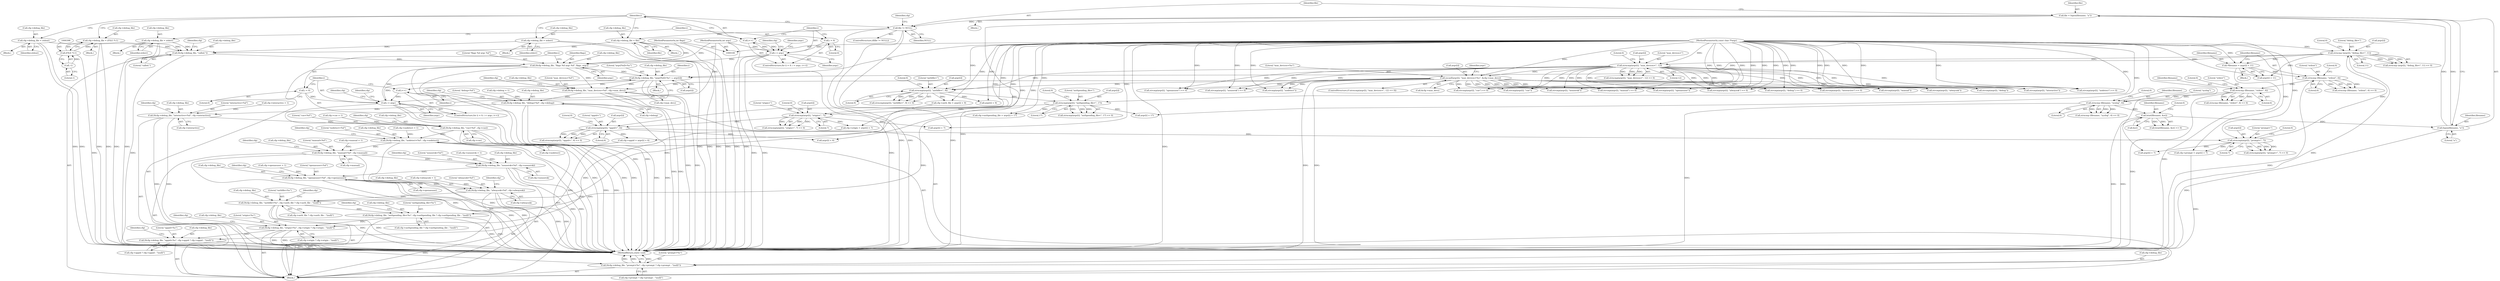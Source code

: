 digraph "0_pam-u2f_18b1914e32b74ff52000f10e97067e841e5fff62_0@array" {
"1000461" [label="(Call,D(cfg->debug_file, \"argv[%d]=%s\", i, argv[i]))"];
"1000444" [label="(Call,D(cfg->debug_file, \"flags %d argc %d\", flags, argc))"];
"1000439" [label="(Call,D(cfg->debug_file, \"called.\"))"];
"1000393" [label="(Call,cfg->debug_file = (FILE *)-1)"];
"1000397" [label="(Call,(FILE *)-1)"];
"1000399" [label="(Call,-1)"];
"1000379" [label="(Call,cfg->debug_file = stderr)"];
"1000365" [label="(Call,cfg->debug_file = stdout)"];
"1000112" [label="(Call,cfg->debug_file = stderr)"];
"1000429" [label="(Call,cfg->debug_file = file)"];
"1000425" [label="(Call,file != NULL)"];
"1000419" [label="(Call,file = fopen(filename, \"a\"))"];
"1000421" [label="(Call,fopen(filename, \"a\"))"];
"1000407" [label="(Call,lstat(filename, &st))"];
"1000387" [label="(Call,strncmp (filename, \"syslog\", 6))"];
"1000373" [label="(Call,strncmp (filename, \"stderr\", 6))"];
"1000359" [label="(Call,strncmp (filename, \"stdout\", 6))"];
"1000350" [label="(Call,*filename = argv[i] + 11)"];
"1000341" [label="(Call,strncmp (argv[i], \"debug_file=\", 11))"];
"1000323" [label="(Call,strncmp(argv[i], \"prompt=\", 7))"];
"1000305" [label="(Call,strncmp(argv[i], \"appid=\", 6))"];
"1000287" [label="(Call,strncmp(argv[i], \"origin=\", 7))"];
"1000269" [label="(Call,strncmp(argv[i], \"authpending_file=\", 17))"];
"1000251" [label="(Call,strncmp(argv[i], \"authfile=\", 9))"];
"1000103" [label="(MethodParameterIn,const char **argv)"];
"1000129" [label="(Call,strncmp(argv[i], \"max_devices=\", 12))"];
"1000136" [label="(Call,sscanf(argv[i], \"max_devices=%u\", &cfg->max_devs))"];
"1000101" [label="(MethodParameterIn,int flags)"];
"1000121" [label="(Call,i < argc)"];
"1000124" [label="(Call,i++)"];
"1000118" [label="(Call,i = 0)"];
"1000102" [label="(MethodParameterIn,int argc)"];
"1000455" [label="(Call,i < argc)"];
"1000458" [label="(Call,i++)"];
"1000461" [label="(Call,D(cfg->debug_file, \"argv[%d]=%s\", i, argv[i]))"];
"1000452" [label="(Call,i = 0)"];
"1000470" [label="(Call,D(cfg->debug_file, \"max_devices=%d\", cfg->max_devs))"];
"1000478" [label="(Call,D(cfg->debug_file, \"debug=%d\", cfg->debug))"];
"1000486" [label="(Call,D(cfg->debug_file, \"interactive=%d\", cfg->interactive))"];
"1000494" [label="(Call,D(cfg->debug_file, \"cue=%d\", cfg->cue))"];
"1000502" [label="(Call,D(cfg->debug_file, \"nodetect=%d\", cfg->nodetect))"];
"1000510" [label="(Call,D(cfg->debug_file, \"manual=%d\", cfg->manual))"];
"1000518" [label="(Call,D(cfg->debug_file, \"nouserok=%d\", cfg->nouserok))"];
"1000526" [label="(Call,D(cfg->debug_file, \"openasuser=%d\", cfg->openasuser))"];
"1000534" [label="(Call,D(cfg->debug_file, \"alwaysok=%d\", cfg->alwaysok))"];
"1000542" [label="(Call,D(cfg->debug_file, \"authfile=%s\", cfg->auth_file ? cfg->auth_file : \"(null)\"))"];
"1000555" [label="(Call,D(cfg->debug_file, \"authpending_file=%s\", cfg->authpending_file ? cfg->authpending_file : \"(null)\"))"];
"1000568" [label="(Call,D(cfg->debug_file, \"origin=%s\", cfg->origin ? cfg->origin : \"(null)\"))"];
"1000581" [label="(Call,D(cfg->debug_file, \"appid=%s\", cfg->appid ? cfg->appid : \"(null)\"))"];
"1000594" [label="(Call,D(cfg->debug_file, \"prompt=%s\", cfg->prompt ? cfg->prompt : \"(null)\"))"];
"1000120" [label="(Literal,0)"];
"1000422" [label="(Identifier,filename)"];
"1000351" [label="(Identifier,filename)"];
"1000419" [label="(Call,file = fopen(filename, \"a\"))"];
"1000433" [label="(Identifier,file)"];
"1000490" [label="(Literal,\"interactive=%d\")"];
"1000141" [label="(Call,&cfg->max_devs)"];
"1000365" [label="(Call,cfg->debug_file = stdout)"];
"1000160" [label="(Call,strcmp(argv[i], \"debug\"))"];
"1000491" [label="(Call,cfg->interactive)"];
"1000387" [label="(Call,strncmp (filename, \"syslog\", 6))"];
"1000129" [label="(Call,strncmp(argv[i], \"max_devices=\", 12))"];
"1000324" [label="(Call,argv[i])"];
"1000287" [label="(Call,strncmp(argv[i], \"origin=\", 7))"];
"1000330" [label="(Call,cfg->prompt = argv[i] + 7)"];
"1000400" [label="(Literal,1)"];
"1000327" [label="(Literal,\"prompt=\")"];
"1000518" [label="(Call,D(cfg->debug_file, \"nouserok=%d\", cfg->nouserok))"];
"1000440" [label="(Call,cfg->debug_file)"];
"1000269" [label="(Call,strncmp(argv[i], \"authpending_file=\", 17))"];
"1000479" [label="(Call,cfg->debug_file)"];
"1000448" [label="(Literal,\"flags %d argc %d\")"];
"1000406" [label="(Call,lstat(filename, &st) == 0)"];
"1000212" [label="(Call,strcmp(argv[i], \"interactive\"))"];
"1000218" [label="(Call,cfg->interactive = 1)"];
"1000431" [label="(Identifier,cfg)"];
"1000159" [label="(Call,strcmp(argv[i], \"debug\") == 0)"];
"1000262" [label="(Call,argv[i] + 9)"];
"1000255" [label="(Literal,\"authfile=\")"];
"1000186" [label="(Call,strcmp(argv[i], \"openasuser\"))"];
"1000461" [label="(Call,D(cfg->debug_file, \"argv[%d]=%s\", i, argv[i]))"];
"1000507" [label="(Call,cfg->nodetect)"];
"1000528" [label="(Identifier,cfg)"];
"1000531" [label="(Call,cfg->openasuser)"];
"1000390" [label="(Literal,6)"];
"1000377" [label="(Literal,0)"];
"1000499" [label="(Call,cfg->cue)"];
"1000523" [label="(Call,cfg->nouserok)"];
"1000454" [label="(Literal,0)"];
"1000341" [label="(Call,strncmp (argv[i], \"debug_file=\", 11))"];
"1000352" [label="(Call,argv[i] + 11)"];
"1000328" [label="(Literal,7)"];
"1000486" [label="(Call,D(cfg->debug_file, \"interactive=%d\", cfg->interactive))"];
"1000346" [label="(Literal,11)"];
"1000225" [label="(Call,strcmp(argv[i], \"cue\"))"];
"1000475" [label="(Call,cfg->max_devs)"];
"1000471" [label="(Call,cfg->debug_file)"];
"1000527" [label="(Call,cfg->debug_file)"];
"1000140" [label="(Literal,\"max_devices=%u\")"];
"1000172" [label="(Call,strcmp(argv[i], \"nouserok\") == 0)"];
"1000538" [label="(Literal,\"alwaysok=%d\")"];
"1000348" [label="(Block,)"];
"1000103" [label="(MethodParameterIn,const char **argv)"];
"1000556" [label="(Call,cfg->debug_file)"];
"1000568" [label="(Call,D(cfg->debug_file, \"origin=%s\", cfg->origin ? cfg->origin : \"(null)\"))"];
"1000427" [label="(Identifier,NULL)"];
"1000244" [label="(Call,cfg->nodetect = 1)"];
"1000409" [label="(Call,&st)"];
"1000251" [label="(Call,strncmp(argv[i], \"authfile=\", 9))"];
"1000117" [label="(ControlStructure,for (i = 0; i < argc; i++))"];
"1000573" [label="(Call,cfg->origin ? cfg->origin : \"(null)\")"];
"1000274" [label="(Literal,17)"];
"1000361" [label="(Literal,\"stdout\")"];
"1000137" [label="(Call,argv[i])"];
"1000372" [label="(Call,strncmp (filename, \"stderr\", 6) == 0)"];
"1000288" [label="(Call,argv[i])"];
"1000124" [label="(Call,i++)"];
"1000452" [label="(Call,i = 0)"];
"1000596" [label="(Identifier,cfg)"];
"1000258" [label="(Call,cfg->auth_file = argv[i] + 9)"];
"1000478" [label="(Call,D(cfg->debug_file, \"debug=%d\", cfg->debug))"];
"1000362" [label="(Literal,6)"];
"1000147" [label="(Call,strcmp(argv[i], \"manual\"))"];
"1000146" [label="(Call,strcmp(argv[i], \"manual\") == 0)"];
"1000273" [label="(Literal,\"authpending_file=\")"];
"1000375" [label="(Literal,\"stderr\")"];
"1000450" [label="(Identifier,argc)"];
"1000268" [label="(Call,strncmp(argv[i], \"authpending_file=\", 17) == 0)"];
"1000198" [label="(Call,strcmp(argv[i], \"alwaysok\") == 0)"];
"1000536" [label="(Identifier,cfg)"];
"1000449" [label="(Identifier,flags)"];
"1000323" [label="(Call,strncmp(argv[i], \"prompt=\", 7))"];
"1000306" [label="(Call,argv[i])"];
"1000122" [label="(Identifier,i)"];
"1000224" [label="(Call,strcmp(argv[i], \"cue\") == 0)"];
"1000127" [label="(ControlStructure,if (strncmp(argv[i], \"max_devices=\", 12) == 0))"];
"1000555" [label="(Call,D(cfg->debug_file, \"authpending_file=%s\", cfg->authpending_file ? cfg->authpending_file : \"(null)\"))"];
"1000474" [label="(Literal,\"max_devices=%d\")"];
"1000543" [label="(Call,cfg->debug_file)"];
"1000380" [label="(Call,cfg->debug_file)"];
"1000408" [label="(Identifier,filename)"];
"1000342" [label="(Call,argv[i])"];
"1000311" [label="(Literal,0)"];
"1000304" [label="(Call,strncmp(argv[i], \"appid=\", 6) == 0)"];
"1000292" [label="(Literal,7)"];
"1000270" [label="(Call,argv[i])"];
"1000275" [label="(Literal,0)"];
"1000544" [label="(Identifier,cfg)"];
"1000535" [label="(Call,cfg->debug_file)"];
"1000360" [label="(Identifier,filename)"];
"1000526" [label="(Call,D(cfg->debug_file, \"openasuser=%d\", cfg->openasuser))"];
"1000286" [label="(Call,strncmp(argv[i], \"origin=\", 7) == 0)"];
"1000166" [label="(Call,cfg->debug = 1)"];
"1000496" [label="(Identifier,cfg)"];
"1000520" [label="(Identifier,cfg)"];
"1000359" [label="(Call,strncmp (filename, \"stdout\", 6))"];
"1000546" [label="(Literal,\"authfile=%s\")"];
"1000581" [label="(Call,D(cfg->debug_file, \"appid=%s\", cfg->appid ? cfg->appid : \"(null)\"))"];
"1000522" [label="(Literal,\"nouserok=%d\")"];
"1000498" [label="(Literal,\"cue=%d\")"];
"1000173" [label="(Call,strcmp(argv[i], \"nouserok\"))"];
"1000128" [label="(Call,strncmp(argv[i], \"max_devices=\", 12) == 0)"];
"1000511" [label="(Call,cfg->debug_file)"];
"1000376" [label="(Literal,6)"];
"1000470" [label="(Call,D(cfg->debug_file, \"max_devices=%d\", cfg->max_devs))"];
"1000113" [label="(Call,cfg->debug_file)"];
"1000428" [label="(Block,)"];
"1000134" [label="(Literal,12)"];
"1000322" [label="(Call,strncmp(argv[i], \"prompt=\", 7) == 0)"];
"1000386" [label="(Call,strncmp (filename, \"syslog\", 6) == 0)"];
"1000515" [label="(Call,cfg->manual)"];
"1000280" [label="(Call,argv[i] + 17)"];
"1000502" [label="(Call,D(cfg->debug_file, \"nodetect=%d\", cfg->nodetect))"];
"1000425" [label="(Call,file != NULL)"];
"1000514" [label="(Literal,\"manual=%d\")"];
"1000423" [label="(Literal,\"a\")"];
"1000334" [label="(Call,argv[i] + 7)"];
"1000309" [label="(Literal,\"appid=\")"];
"1000559" [label="(Literal,\"authpending_file=%s\")"];
"1000399" [label="(Call,-1)"];
"1000488" [label="(Identifier,cfg)"];
"1000347" [label="(Literal,0)"];
"1000569" [label="(Call,cfg->debug_file)"];
"1000594" [label="(Call,D(cfg->debug_file, \"prompt=%s\", cfg->prompt ? cfg->prompt : \"(null)\"))"];
"1000436" [label="(Identifier,cfg)"];
"1000472" [label="(Identifier,cfg)"];
"1000458" [label="(Call,i++)"];
"1000389" [label="(Literal,\"syslog\")"];
"1000316" [label="(Call,argv[i] + 6)"];
"1000421" [label="(Call,fopen(filename, \"a\"))"];
"1000305" [label="(Call,strncmp(argv[i], \"appid=\", 6))"];
"1000252" [label="(Call,argv[i])"];
"1000460" [label="(Block,)"];
"1000482" [label="(Literal,\"debug=%d\")"];
"1000430" [label="(Call,cfg->debug_file)"];
"1000504" [label="(Identifier,cfg)"];
"1000394" [label="(Call,cfg->debug_file)"];
"1000153" [label="(Call,cfg->manual = 1)"];
"1000466" [label="(Identifier,i)"];
"1000572" [label="(Literal,\"origin=%s\")"];
"1000443" [label="(Literal,\"called.\")"];
"1000451" [label="(ControlStructure,for (i = 0; i < argc; i++))"];
"1000294" [label="(Call,cfg->origin = argv[i] + 7)"];
"1000446" [label="(Identifier,cfg)"];
"1000383" [label="(Identifier,stderr)"];
"1000364" [label="(Block,)"];
"1000373" [label="(Call,strncmp (filename, \"stderr\", 6))"];
"1000340" [label="(Call,strncmp (argv[i], \"debug_file=\", 11) == 0)"];
"1000542" [label="(Call,D(cfg->debug_file, \"authfile=%s\", cfg->auth_file ? cfg->auth_file : \"(null)\"))"];
"1000192" [label="(Call,cfg->openasuser = 1)"];
"1000607" [label="(MethodReturn,static void)"];
"1000231" [label="(Call,cfg->cue = 1)"];
"1000112" [label="(Call,cfg->debug_file = stderr)"];
"1000438" [label="(Block,)"];
"1000510" [label="(Call,D(cfg->debug_file, \"manual=%d\", cfg->manual))"];
"1000512" [label="(Identifier,cfg)"];
"1000105" [label="(Block,)"];
"1000480" [label="(Identifier,cfg)"];
"1000595" [label="(Call,cfg->debug_file)"];
"1000257" [label="(Literal,0)"];
"1000557" [label="(Identifier,cfg)"];
"1000424" [label="(ControlStructure,if(file != NULL))"];
"1000391" [label="(Literal,0)"];
"1000453" [label="(Identifier,i)"];
"1000131" [label="(Identifier,argv)"];
"1000429" [label="(Call,cfg->debug_file = file)"];
"1000444" [label="(Call,D(cfg->debug_file, \"flags %d argc %d\", flags, argc))"];
"1000363" [label="(Literal,0)"];
"1000583" [label="(Identifier,cfg)"];
"1000457" [label="(Identifier,argc)"];
"1000397" [label="(Call,(FILE *)-1)"];
"1000586" [label="(Call,cfg->appid ? cfg->appid : \"(null)\")"];
"1000598" [label="(Literal,\"prompt=%s\")"];
"1000123" [label="(Identifier,argc)"];
"1000179" [label="(Call,cfg->nouserok = 1)"];
"1000298" [label="(Call,argv[i] + 7)"];
"1000256" [label="(Literal,9)"];
"1000237" [label="(Call,strcmp(argv[i], \"nodetect\") == 0)"];
"1000439" [label="(Call,D(cfg->debug_file, \"called.\"))"];
"1000455" [label="(Call,i < argc)"];
"1000445" [label="(Call,cfg->debug_file)"];
"1000459" [label="(Identifier,i)"];
"1000530" [label="(Literal,\"openasuser=%d\")"];
"1000369" [label="(Identifier,stdout)"];
"1000135" [label="(Literal,0)"];
"1000205" [label="(Call,cfg->alwaysok = 1)"];
"1000456" [label="(Identifier,i)"];
"1000185" [label="(Call,strcmp(argv[i], \"openasuser\") == 0)"];
"1000130" [label="(Call,argv[i])"];
"1000312" [label="(Call,cfg->appid = argv[i] + 6)"];
"1000465" [label="(Literal,\"argv[%d]=%s\")"];
"1000539" [label="(Call,cfg->alwaysok)"];
"1000238" [label="(Call,strcmp(argv[i], \"nodetect\"))"];
"1000570" [label="(Identifier,cfg)"];
"1000250" [label="(Call,strncmp(argv[i], \"authfile=\", 9) == 0)"];
"1000149" [label="(Identifier,argv)"];
"1000102" [label="(MethodParameterIn,int argc)"];
"1000121" [label="(Call,i < argc)"];
"1000211" [label="(Call,strcmp(argv[i], \"interactive\") == 0)"];
"1000467" [label="(Call,argv[i])"];
"1000291" [label="(Literal,\"origin=\")"];
"1000494" [label="(Call,D(cfg->debug_file, \"cue=%d\", cfg->cue))"];
"1000483" [label="(Call,cfg->debug)"];
"1000599" [label="(Call,cfg->prompt ? cfg->prompt : \"(null)\")"];
"1000462" [label="(Call,cfg->debug_file)"];
"1000519" [label="(Call,cfg->debug_file)"];
"1000329" [label="(Literal,0)"];
"1000101" [label="(MethodParameterIn,int flags)"];
"1000276" [label="(Call,cfg->authpending_file = argv[i] + 17)"];
"1000118" [label="(Call,i = 0)"];
"1000119" [label="(Identifier,i)"];
"1000393" [label="(Call,cfg->debug_file = (FILE *)-1)"];
"1000392" [label="(Block,)"];
"1000374" [label="(Identifier,filename)"];
"1000506" [label="(Literal,\"nodetect=%d\")"];
"1000125" [label="(Identifier,i)"];
"1000388" [label="(Identifier,filename)"];
"1000358" [label="(Call,strncmp (filename, \"stdout\", 6) == 0)"];
"1000418" [label="(Block,)"];
"1000407" [label="(Call,lstat(filename, &st))"];
"1000310" [label="(Literal,6)"];
"1000136" [label="(Call,sscanf(argv[i], \"max_devices=%u\", &cfg->max_devs))"];
"1000463" [label="(Identifier,cfg)"];
"1000350" [label="(Call,*filename = argv[i] + 11)"];
"1000534" [label="(Call,D(cfg->debug_file, \"alwaysok=%d\", cfg->alwaysok))"];
"1000560" [label="(Call,cfg->authpending_file ? cfg->authpending_file : \"(null)\")"];
"1000293" [label="(Literal,0)"];
"1000503" [label="(Call,cfg->debug_file)"];
"1000379" [label="(Call,cfg->debug_file = stderr)"];
"1000378" [label="(Block,)"];
"1000547" [label="(Call,cfg->auth_file ? cfg->auth_file : \"(null)\")"];
"1000345" [label="(Literal,\"debug_file=\")"];
"1000116" [label="(Identifier,stderr)"];
"1000133" [label="(Literal,\"max_devices=\")"];
"1000426" [label="(Identifier,file)"];
"1000199" [label="(Call,strcmp(argv[i], \"alwaysok\"))"];
"1000585" [label="(Literal,\"appid=%s\")"];
"1000366" [label="(Call,cfg->debug_file)"];
"1000420" [label="(Identifier,file)"];
"1000487" [label="(Call,cfg->debug_file)"];
"1000582" [label="(Call,cfg->debug_file)"];
"1000495" [label="(Call,cfg->debug_file)"];
"1000411" [label="(Literal,0)"];
"1000461" -> "1000460"  [label="AST: "];
"1000461" -> "1000467"  [label="CFG: "];
"1000462" -> "1000461"  [label="AST: "];
"1000465" -> "1000461"  [label="AST: "];
"1000466" -> "1000461"  [label="AST: "];
"1000467" -> "1000461"  [label="AST: "];
"1000459" -> "1000461"  [label="CFG: "];
"1000461" -> "1000607"  [label="DDG: "];
"1000461" -> "1000607"  [label="DDG: "];
"1000461" -> "1000458"  [label="DDG: "];
"1000444" -> "1000461"  [label="DDG: "];
"1000455" -> "1000461"  [label="DDG: "];
"1000341" -> "1000461"  [label="DDG: "];
"1000103" -> "1000461"  [label="DDG: "];
"1000461" -> "1000470"  [label="DDG: "];
"1000444" -> "1000438"  [label="AST: "];
"1000444" -> "1000450"  [label="CFG: "];
"1000445" -> "1000444"  [label="AST: "];
"1000448" -> "1000444"  [label="AST: "];
"1000449" -> "1000444"  [label="AST: "];
"1000450" -> "1000444"  [label="AST: "];
"1000453" -> "1000444"  [label="CFG: "];
"1000444" -> "1000607"  [label="DDG: "];
"1000444" -> "1000607"  [label="DDG: "];
"1000439" -> "1000444"  [label="DDG: "];
"1000101" -> "1000444"  [label="DDG: "];
"1000121" -> "1000444"  [label="DDG: "];
"1000102" -> "1000444"  [label="DDG: "];
"1000444" -> "1000455"  [label="DDG: "];
"1000444" -> "1000470"  [label="DDG: "];
"1000439" -> "1000438"  [label="AST: "];
"1000439" -> "1000443"  [label="CFG: "];
"1000440" -> "1000439"  [label="AST: "];
"1000443" -> "1000439"  [label="AST: "];
"1000446" -> "1000439"  [label="CFG: "];
"1000439" -> "1000607"  [label="DDG: "];
"1000393" -> "1000439"  [label="DDG: "];
"1000379" -> "1000439"  [label="DDG: "];
"1000365" -> "1000439"  [label="DDG: "];
"1000112" -> "1000439"  [label="DDG: "];
"1000429" -> "1000439"  [label="DDG: "];
"1000393" -> "1000392"  [label="AST: "];
"1000393" -> "1000397"  [label="CFG: "];
"1000394" -> "1000393"  [label="AST: "];
"1000397" -> "1000393"  [label="AST: "];
"1000125" -> "1000393"  [label="CFG: "];
"1000393" -> "1000607"  [label="DDG: "];
"1000393" -> "1000607"  [label="DDG: "];
"1000397" -> "1000393"  [label="DDG: "];
"1000397" -> "1000399"  [label="CFG: "];
"1000398" -> "1000397"  [label="AST: "];
"1000399" -> "1000397"  [label="AST: "];
"1000397" -> "1000607"  [label="DDG: "];
"1000399" -> "1000397"  [label="DDG: "];
"1000399" -> "1000400"  [label="CFG: "];
"1000400" -> "1000399"  [label="AST: "];
"1000379" -> "1000378"  [label="AST: "];
"1000379" -> "1000383"  [label="CFG: "];
"1000380" -> "1000379"  [label="AST: "];
"1000383" -> "1000379"  [label="AST: "];
"1000125" -> "1000379"  [label="CFG: "];
"1000379" -> "1000607"  [label="DDG: "];
"1000379" -> "1000607"  [label="DDG: "];
"1000365" -> "1000364"  [label="AST: "];
"1000365" -> "1000369"  [label="CFG: "];
"1000366" -> "1000365"  [label="AST: "];
"1000369" -> "1000365"  [label="AST: "];
"1000125" -> "1000365"  [label="CFG: "];
"1000365" -> "1000607"  [label="DDG: "];
"1000365" -> "1000607"  [label="DDG: "];
"1000112" -> "1000105"  [label="AST: "];
"1000112" -> "1000116"  [label="CFG: "];
"1000113" -> "1000112"  [label="AST: "];
"1000116" -> "1000112"  [label="AST: "];
"1000119" -> "1000112"  [label="CFG: "];
"1000112" -> "1000607"  [label="DDG: "];
"1000112" -> "1000607"  [label="DDG: "];
"1000429" -> "1000428"  [label="AST: "];
"1000429" -> "1000433"  [label="CFG: "];
"1000430" -> "1000429"  [label="AST: "];
"1000433" -> "1000429"  [label="AST: "];
"1000125" -> "1000429"  [label="CFG: "];
"1000429" -> "1000607"  [label="DDG: "];
"1000429" -> "1000607"  [label="DDG: "];
"1000425" -> "1000429"  [label="DDG: "];
"1000425" -> "1000424"  [label="AST: "];
"1000425" -> "1000427"  [label="CFG: "];
"1000426" -> "1000425"  [label="AST: "];
"1000427" -> "1000425"  [label="AST: "];
"1000431" -> "1000425"  [label="CFG: "];
"1000125" -> "1000425"  [label="CFG: "];
"1000425" -> "1000607"  [label="DDG: "];
"1000425" -> "1000607"  [label="DDG: "];
"1000425" -> "1000607"  [label="DDG: "];
"1000419" -> "1000425"  [label="DDG: "];
"1000419" -> "1000418"  [label="AST: "];
"1000419" -> "1000421"  [label="CFG: "];
"1000420" -> "1000419"  [label="AST: "];
"1000421" -> "1000419"  [label="AST: "];
"1000426" -> "1000419"  [label="CFG: "];
"1000419" -> "1000607"  [label="DDG: "];
"1000421" -> "1000419"  [label="DDG: "];
"1000421" -> "1000419"  [label="DDG: "];
"1000421" -> "1000423"  [label="CFG: "];
"1000422" -> "1000421"  [label="AST: "];
"1000423" -> "1000421"  [label="AST: "];
"1000421" -> "1000607"  [label="DDG: "];
"1000407" -> "1000421"  [label="DDG: "];
"1000407" -> "1000406"  [label="AST: "];
"1000407" -> "1000409"  [label="CFG: "];
"1000408" -> "1000407"  [label="AST: "];
"1000409" -> "1000407"  [label="AST: "];
"1000411" -> "1000407"  [label="CFG: "];
"1000407" -> "1000607"  [label="DDG: "];
"1000407" -> "1000607"  [label="DDG: "];
"1000407" -> "1000406"  [label="DDG: "];
"1000407" -> "1000406"  [label="DDG: "];
"1000387" -> "1000407"  [label="DDG: "];
"1000387" -> "1000386"  [label="AST: "];
"1000387" -> "1000390"  [label="CFG: "];
"1000388" -> "1000387"  [label="AST: "];
"1000389" -> "1000387"  [label="AST: "];
"1000390" -> "1000387"  [label="AST: "];
"1000391" -> "1000387"  [label="CFG: "];
"1000387" -> "1000607"  [label="DDG: "];
"1000387" -> "1000386"  [label="DDG: "];
"1000387" -> "1000386"  [label="DDG: "];
"1000387" -> "1000386"  [label="DDG: "];
"1000373" -> "1000387"  [label="DDG: "];
"1000373" -> "1000372"  [label="AST: "];
"1000373" -> "1000376"  [label="CFG: "];
"1000374" -> "1000373"  [label="AST: "];
"1000375" -> "1000373"  [label="AST: "];
"1000376" -> "1000373"  [label="AST: "];
"1000377" -> "1000373"  [label="CFG: "];
"1000373" -> "1000607"  [label="DDG: "];
"1000373" -> "1000372"  [label="DDG: "];
"1000373" -> "1000372"  [label="DDG: "];
"1000373" -> "1000372"  [label="DDG: "];
"1000359" -> "1000373"  [label="DDG: "];
"1000359" -> "1000358"  [label="AST: "];
"1000359" -> "1000362"  [label="CFG: "];
"1000360" -> "1000359"  [label="AST: "];
"1000361" -> "1000359"  [label="AST: "];
"1000362" -> "1000359"  [label="AST: "];
"1000363" -> "1000359"  [label="CFG: "];
"1000359" -> "1000607"  [label="DDG: "];
"1000359" -> "1000358"  [label="DDG: "];
"1000359" -> "1000358"  [label="DDG: "];
"1000359" -> "1000358"  [label="DDG: "];
"1000350" -> "1000359"  [label="DDG: "];
"1000350" -> "1000348"  [label="AST: "];
"1000350" -> "1000352"  [label="CFG: "];
"1000351" -> "1000350"  [label="AST: "];
"1000352" -> "1000350"  [label="AST: "];
"1000360" -> "1000350"  [label="CFG: "];
"1000350" -> "1000607"  [label="DDG: "];
"1000341" -> "1000350"  [label="DDG: "];
"1000103" -> "1000350"  [label="DDG: "];
"1000341" -> "1000340"  [label="AST: "];
"1000341" -> "1000346"  [label="CFG: "];
"1000342" -> "1000341"  [label="AST: "];
"1000345" -> "1000341"  [label="AST: "];
"1000346" -> "1000341"  [label="AST: "];
"1000347" -> "1000341"  [label="CFG: "];
"1000341" -> "1000607"  [label="DDG: "];
"1000341" -> "1000129"  [label="DDG: "];
"1000341" -> "1000340"  [label="DDG: "];
"1000341" -> "1000340"  [label="DDG: "];
"1000341" -> "1000340"  [label="DDG: "];
"1000323" -> "1000341"  [label="DDG: "];
"1000103" -> "1000341"  [label="DDG: "];
"1000341" -> "1000352"  [label="DDG: "];
"1000323" -> "1000322"  [label="AST: "];
"1000323" -> "1000328"  [label="CFG: "];
"1000324" -> "1000323"  [label="AST: "];
"1000327" -> "1000323"  [label="AST: "];
"1000328" -> "1000323"  [label="AST: "];
"1000329" -> "1000323"  [label="CFG: "];
"1000323" -> "1000322"  [label="DDG: "];
"1000323" -> "1000322"  [label="DDG: "];
"1000323" -> "1000322"  [label="DDG: "];
"1000305" -> "1000323"  [label="DDG: "];
"1000103" -> "1000323"  [label="DDG: "];
"1000323" -> "1000330"  [label="DDG: "];
"1000323" -> "1000334"  [label="DDG: "];
"1000305" -> "1000304"  [label="AST: "];
"1000305" -> "1000310"  [label="CFG: "];
"1000306" -> "1000305"  [label="AST: "];
"1000309" -> "1000305"  [label="AST: "];
"1000310" -> "1000305"  [label="AST: "];
"1000311" -> "1000305"  [label="CFG: "];
"1000305" -> "1000304"  [label="DDG: "];
"1000305" -> "1000304"  [label="DDG: "];
"1000305" -> "1000304"  [label="DDG: "];
"1000287" -> "1000305"  [label="DDG: "];
"1000103" -> "1000305"  [label="DDG: "];
"1000305" -> "1000312"  [label="DDG: "];
"1000305" -> "1000316"  [label="DDG: "];
"1000287" -> "1000286"  [label="AST: "];
"1000287" -> "1000292"  [label="CFG: "];
"1000288" -> "1000287"  [label="AST: "];
"1000291" -> "1000287"  [label="AST: "];
"1000292" -> "1000287"  [label="AST: "];
"1000293" -> "1000287"  [label="CFG: "];
"1000287" -> "1000286"  [label="DDG: "];
"1000287" -> "1000286"  [label="DDG: "];
"1000287" -> "1000286"  [label="DDG: "];
"1000269" -> "1000287"  [label="DDG: "];
"1000103" -> "1000287"  [label="DDG: "];
"1000287" -> "1000294"  [label="DDG: "];
"1000287" -> "1000298"  [label="DDG: "];
"1000269" -> "1000268"  [label="AST: "];
"1000269" -> "1000274"  [label="CFG: "];
"1000270" -> "1000269"  [label="AST: "];
"1000273" -> "1000269"  [label="AST: "];
"1000274" -> "1000269"  [label="AST: "];
"1000275" -> "1000269"  [label="CFG: "];
"1000269" -> "1000268"  [label="DDG: "];
"1000269" -> "1000268"  [label="DDG: "];
"1000269" -> "1000268"  [label="DDG: "];
"1000251" -> "1000269"  [label="DDG: "];
"1000103" -> "1000269"  [label="DDG: "];
"1000269" -> "1000276"  [label="DDG: "];
"1000269" -> "1000280"  [label="DDG: "];
"1000251" -> "1000250"  [label="AST: "];
"1000251" -> "1000256"  [label="CFG: "];
"1000252" -> "1000251"  [label="AST: "];
"1000255" -> "1000251"  [label="AST: "];
"1000256" -> "1000251"  [label="AST: "];
"1000257" -> "1000251"  [label="CFG: "];
"1000251" -> "1000250"  [label="DDG: "];
"1000251" -> "1000250"  [label="DDG: "];
"1000251" -> "1000250"  [label="DDG: "];
"1000103" -> "1000251"  [label="DDG: "];
"1000129" -> "1000251"  [label="DDG: "];
"1000136" -> "1000251"  [label="DDG: "];
"1000251" -> "1000258"  [label="DDG: "];
"1000251" -> "1000262"  [label="DDG: "];
"1000103" -> "1000100"  [label="AST: "];
"1000103" -> "1000607"  [label="DDG: "];
"1000103" -> "1000129"  [label="DDG: "];
"1000103" -> "1000136"  [label="DDG: "];
"1000103" -> "1000146"  [label="DDG: "];
"1000103" -> "1000147"  [label="DDG: "];
"1000103" -> "1000159"  [label="DDG: "];
"1000103" -> "1000160"  [label="DDG: "];
"1000103" -> "1000172"  [label="DDG: "];
"1000103" -> "1000173"  [label="DDG: "];
"1000103" -> "1000185"  [label="DDG: "];
"1000103" -> "1000186"  [label="DDG: "];
"1000103" -> "1000198"  [label="DDG: "];
"1000103" -> "1000199"  [label="DDG: "];
"1000103" -> "1000211"  [label="DDG: "];
"1000103" -> "1000212"  [label="DDG: "];
"1000103" -> "1000224"  [label="DDG: "];
"1000103" -> "1000225"  [label="DDG: "];
"1000103" -> "1000237"  [label="DDG: "];
"1000103" -> "1000238"  [label="DDG: "];
"1000103" -> "1000258"  [label="DDG: "];
"1000103" -> "1000262"  [label="DDG: "];
"1000103" -> "1000276"  [label="DDG: "];
"1000103" -> "1000280"  [label="DDG: "];
"1000103" -> "1000294"  [label="DDG: "];
"1000103" -> "1000298"  [label="DDG: "];
"1000103" -> "1000312"  [label="DDG: "];
"1000103" -> "1000316"  [label="DDG: "];
"1000103" -> "1000330"  [label="DDG: "];
"1000103" -> "1000334"  [label="DDG: "];
"1000103" -> "1000352"  [label="DDG: "];
"1000129" -> "1000128"  [label="AST: "];
"1000129" -> "1000134"  [label="CFG: "];
"1000130" -> "1000129"  [label="AST: "];
"1000133" -> "1000129"  [label="AST: "];
"1000134" -> "1000129"  [label="AST: "];
"1000135" -> "1000129"  [label="CFG: "];
"1000129" -> "1000128"  [label="DDG: "];
"1000129" -> "1000128"  [label="DDG: "];
"1000129" -> "1000128"  [label="DDG: "];
"1000129" -> "1000136"  [label="DDG: "];
"1000129" -> "1000146"  [label="DDG: "];
"1000129" -> "1000147"  [label="DDG: "];
"1000129" -> "1000159"  [label="DDG: "];
"1000129" -> "1000160"  [label="DDG: "];
"1000129" -> "1000172"  [label="DDG: "];
"1000129" -> "1000173"  [label="DDG: "];
"1000129" -> "1000185"  [label="DDG: "];
"1000129" -> "1000186"  [label="DDG: "];
"1000129" -> "1000198"  [label="DDG: "];
"1000129" -> "1000199"  [label="DDG: "];
"1000129" -> "1000211"  [label="DDG: "];
"1000129" -> "1000212"  [label="DDG: "];
"1000129" -> "1000224"  [label="DDG: "];
"1000129" -> "1000225"  [label="DDG: "];
"1000129" -> "1000237"  [label="DDG: "];
"1000129" -> "1000238"  [label="DDG: "];
"1000136" -> "1000127"  [label="AST: "];
"1000136" -> "1000141"  [label="CFG: "];
"1000137" -> "1000136"  [label="AST: "];
"1000140" -> "1000136"  [label="AST: "];
"1000141" -> "1000136"  [label="AST: "];
"1000149" -> "1000136"  [label="CFG: "];
"1000136" -> "1000607"  [label="DDG: "];
"1000136" -> "1000607"  [label="DDG: "];
"1000136" -> "1000146"  [label="DDG: "];
"1000136" -> "1000147"  [label="DDG: "];
"1000136" -> "1000159"  [label="DDG: "];
"1000136" -> "1000160"  [label="DDG: "];
"1000136" -> "1000172"  [label="DDG: "];
"1000136" -> "1000173"  [label="DDG: "];
"1000136" -> "1000185"  [label="DDG: "];
"1000136" -> "1000186"  [label="DDG: "];
"1000136" -> "1000198"  [label="DDG: "];
"1000136" -> "1000199"  [label="DDG: "];
"1000136" -> "1000211"  [label="DDG: "];
"1000136" -> "1000212"  [label="DDG: "];
"1000136" -> "1000224"  [label="DDG: "];
"1000136" -> "1000225"  [label="DDG: "];
"1000136" -> "1000237"  [label="DDG: "];
"1000136" -> "1000238"  [label="DDG: "];
"1000136" -> "1000470"  [label="DDG: "];
"1000101" -> "1000100"  [label="AST: "];
"1000101" -> "1000607"  [label="DDG: "];
"1000121" -> "1000117"  [label="AST: "];
"1000121" -> "1000123"  [label="CFG: "];
"1000122" -> "1000121"  [label="AST: "];
"1000123" -> "1000121"  [label="AST: "];
"1000131" -> "1000121"  [label="CFG: "];
"1000436" -> "1000121"  [label="CFG: "];
"1000121" -> "1000607"  [label="DDG: "];
"1000121" -> "1000607"  [label="DDG: "];
"1000121" -> "1000607"  [label="DDG: "];
"1000124" -> "1000121"  [label="DDG: "];
"1000118" -> "1000121"  [label="DDG: "];
"1000102" -> "1000121"  [label="DDG: "];
"1000121" -> "1000124"  [label="DDG: "];
"1000124" -> "1000117"  [label="AST: "];
"1000124" -> "1000125"  [label="CFG: "];
"1000125" -> "1000124"  [label="AST: "];
"1000122" -> "1000124"  [label="CFG: "];
"1000118" -> "1000117"  [label="AST: "];
"1000118" -> "1000120"  [label="CFG: "];
"1000119" -> "1000118"  [label="AST: "];
"1000120" -> "1000118"  [label="AST: "];
"1000122" -> "1000118"  [label="CFG: "];
"1000102" -> "1000100"  [label="AST: "];
"1000102" -> "1000607"  [label="DDG: "];
"1000102" -> "1000455"  [label="DDG: "];
"1000455" -> "1000451"  [label="AST: "];
"1000455" -> "1000457"  [label="CFG: "];
"1000456" -> "1000455"  [label="AST: "];
"1000457" -> "1000455"  [label="AST: "];
"1000463" -> "1000455"  [label="CFG: "];
"1000472" -> "1000455"  [label="CFG: "];
"1000455" -> "1000607"  [label="DDG: "];
"1000455" -> "1000607"  [label="DDG: "];
"1000455" -> "1000607"  [label="DDG: "];
"1000458" -> "1000455"  [label="DDG: "];
"1000452" -> "1000455"  [label="DDG: "];
"1000458" -> "1000451"  [label="AST: "];
"1000458" -> "1000459"  [label="CFG: "];
"1000459" -> "1000458"  [label="AST: "];
"1000456" -> "1000458"  [label="CFG: "];
"1000452" -> "1000451"  [label="AST: "];
"1000452" -> "1000454"  [label="CFG: "];
"1000453" -> "1000452"  [label="AST: "];
"1000454" -> "1000452"  [label="AST: "];
"1000456" -> "1000452"  [label="CFG: "];
"1000470" -> "1000438"  [label="AST: "];
"1000470" -> "1000475"  [label="CFG: "];
"1000471" -> "1000470"  [label="AST: "];
"1000474" -> "1000470"  [label="AST: "];
"1000475" -> "1000470"  [label="AST: "];
"1000480" -> "1000470"  [label="CFG: "];
"1000470" -> "1000607"  [label="DDG: "];
"1000470" -> "1000607"  [label="DDG: "];
"1000470" -> "1000478"  [label="DDG: "];
"1000478" -> "1000438"  [label="AST: "];
"1000478" -> "1000483"  [label="CFG: "];
"1000479" -> "1000478"  [label="AST: "];
"1000482" -> "1000478"  [label="AST: "];
"1000483" -> "1000478"  [label="AST: "];
"1000488" -> "1000478"  [label="CFG: "];
"1000478" -> "1000607"  [label="DDG: "];
"1000478" -> "1000607"  [label="DDG: "];
"1000166" -> "1000478"  [label="DDG: "];
"1000478" -> "1000486"  [label="DDG: "];
"1000486" -> "1000438"  [label="AST: "];
"1000486" -> "1000491"  [label="CFG: "];
"1000487" -> "1000486"  [label="AST: "];
"1000490" -> "1000486"  [label="AST: "];
"1000491" -> "1000486"  [label="AST: "];
"1000496" -> "1000486"  [label="CFG: "];
"1000486" -> "1000607"  [label="DDG: "];
"1000486" -> "1000607"  [label="DDG: "];
"1000218" -> "1000486"  [label="DDG: "];
"1000486" -> "1000494"  [label="DDG: "];
"1000494" -> "1000438"  [label="AST: "];
"1000494" -> "1000499"  [label="CFG: "];
"1000495" -> "1000494"  [label="AST: "];
"1000498" -> "1000494"  [label="AST: "];
"1000499" -> "1000494"  [label="AST: "];
"1000504" -> "1000494"  [label="CFG: "];
"1000494" -> "1000607"  [label="DDG: "];
"1000494" -> "1000607"  [label="DDG: "];
"1000231" -> "1000494"  [label="DDG: "];
"1000494" -> "1000502"  [label="DDG: "];
"1000502" -> "1000438"  [label="AST: "];
"1000502" -> "1000507"  [label="CFG: "];
"1000503" -> "1000502"  [label="AST: "];
"1000506" -> "1000502"  [label="AST: "];
"1000507" -> "1000502"  [label="AST: "];
"1000512" -> "1000502"  [label="CFG: "];
"1000502" -> "1000607"  [label="DDG: "];
"1000502" -> "1000607"  [label="DDG: "];
"1000244" -> "1000502"  [label="DDG: "];
"1000502" -> "1000510"  [label="DDG: "];
"1000510" -> "1000438"  [label="AST: "];
"1000510" -> "1000515"  [label="CFG: "];
"1000511" -> "1000510"  [label="AST: "];
"1000514" -> "1000510"  [label="AST: "];
"1000515" -> "1000510"  [label="AST: "];
"1000520" -> "1000510"  [label="CFG: "];
"1000510" -> "1000607"  [label="DDG: "];
"1000510" -> "1000607"  [label="DDG: "];
"1000153" -> "1000510"  [label="DDG: "];
"1000510" -> "1000518"  [label="DDG: "];
"1000518" -> "1000438"  [label="AST: "];
"1000518" -> "1000523"  [label="CFG: "];
"1000519" -> "1000518"  [label="AST: "];
"1000522" -> "1000518"  [label="AST: "];
"1000523" -> "1000518"  [label="AST: "];
"1000528" -> "1000518"  [label="CFG: "];
"1000518" -> "1000607"  [label="DDG: "];
"1000518" -> "1000607"  [label="DDG: "];
"1000179" -> "1000518"  [label="DDG: "];
"1000518" -> "1000526"  [label="DDG: "];
"1000526" -> "1000438"  [label="AST: "];
"1000526" -> "1000531"  [label="CFG: "];
"1000527" -> "1000526"  [label="AST: "];
"1000530" -> "1000526"  [label="AST: "];
"1000531" -> "1000526"  [label="AST: "];
"1000536" -> "1000526"  [label="CFG: "];
"1000526" -> "1000607"  [label="DDG: "];
"1000526" -> "1000607"  [label="DDG: "];
"1000192" -> "1000526"  [label="DDG: "];
"1000526" -> "1000534"  [label="DDG: "];
"1000534" -> "1000438"  [label="AST: "];
"1000534" -> "1000539"  [label="CFG: "];
"1000535" -> "1000534"  [label="AST: "];
"1000538" -> "1000534"  [label="AST: "];
"1000539" -> "1000534"  [label="AST: "];
"1000544" -> "1000534"  [label="CFG: "];
"1000534" -> "1000607"  [label="DDG: "];
"1000534" -> "1000607"  [label="DDG: "];
"1000205" -> "1000534"  [label="DDG: "];
"1000534" -> "1000542"  [label="DDG: "];
"1000542" -> "1000438"  [label="AST: "];
"1000542" -> "1000547"  [label="CFG: "];
"1000543" -> "1000542"  [label="AST: "];
"1000546" -> "1000542"  [label="AST: "];
"1000547" -> "1000542"  [label="AST: "];
"1000557" -> "1000542"  [label="CFG: "];
"1000542" -> "1000607"  [label="DDG: "];
"1000542" -> "1000607"  [label="DDG: "];
"1000258" -> "1000542"  [label="DDG: "];
"1000542" -> "1000555"  [label="DDG: "];
"1000555" -> "1000438"  [label="AST: "];
"1000555" -> "1000560"  [label="CFG: "];
"1000556" -> "1000555"  [label="AST: "];
"1000559" -> "1000555"  [label="AST: "];
"1000560" -> "1000555"  [label="AST: "];
"1000570" -> "1000555"  [label="CFG: "];
"1000555" -> "1000607"  [label="DDG: "];
"1000555" -> "1000607"  [label="DDG: "];
"1000276" -> "1000555"  [label="DDG: "];
"1000555" -> "1000568"  [label="DDG: "];
"1000568" -> "1000438"  [label="AST: "];
"1000568" -> "1000573"  [label="CFG: "];
"1000569" -> "1000568"  [label="AST: "];
"1000572" -> "1000568"  [label="AST: "];
"1000573" -> "1000568"  [label="AST: "];
"1000583" -> "1000568"  [label="CFG: "];
"1000568" -> "1000607"  [label="DDG: "];
"1000568" -> "1000607"  [label="DDG: "];
"1000294" -> "1000568"  [label="DDG: "];
"1000568" -> "1000581"  [label="DDG: "];
"1000581" -> "1000438"  [label="AST: "];
"1000581" -> "1000586"  [label="CFG: "];
"1000582" -> "1000581"  [label="AST: "];
"1000585" -> "1000581"  [label="AST: "];
"1000586" -> "1000581"  [label="AST: "];
"1000596" -> "1000581"  [label="CFG: "];
"1000581" -> "1000607"  [label="DDG: "];
"1000581" -> "1000607"  [label="DDG: "];
"1000312" -> "1000581"  [label="DDG: "];
"1000581" -> "1000594"  [label="DDG: "];
"1000594" -> "1000438"  [label="AST: "];
"1000594" -> "1000599"  [label="CFG: "];
"1000595" -> "1000594"  [label="AST: "];
"1000598" -> "1000594"  [label="AST: "];
"1000599" -> "1000594"  [label="AST: "];
"1000607" -> "1000594"  [label="CFG: "];
"1000594" -> "1000607"  [label="DDG: "];
"1000594" -> "1000607"  [label="DDG: "];
"1000594" -> "1000607"  [label="DDG: "];
"1000330" -> "1000594"  [label="DDG: "];
}
